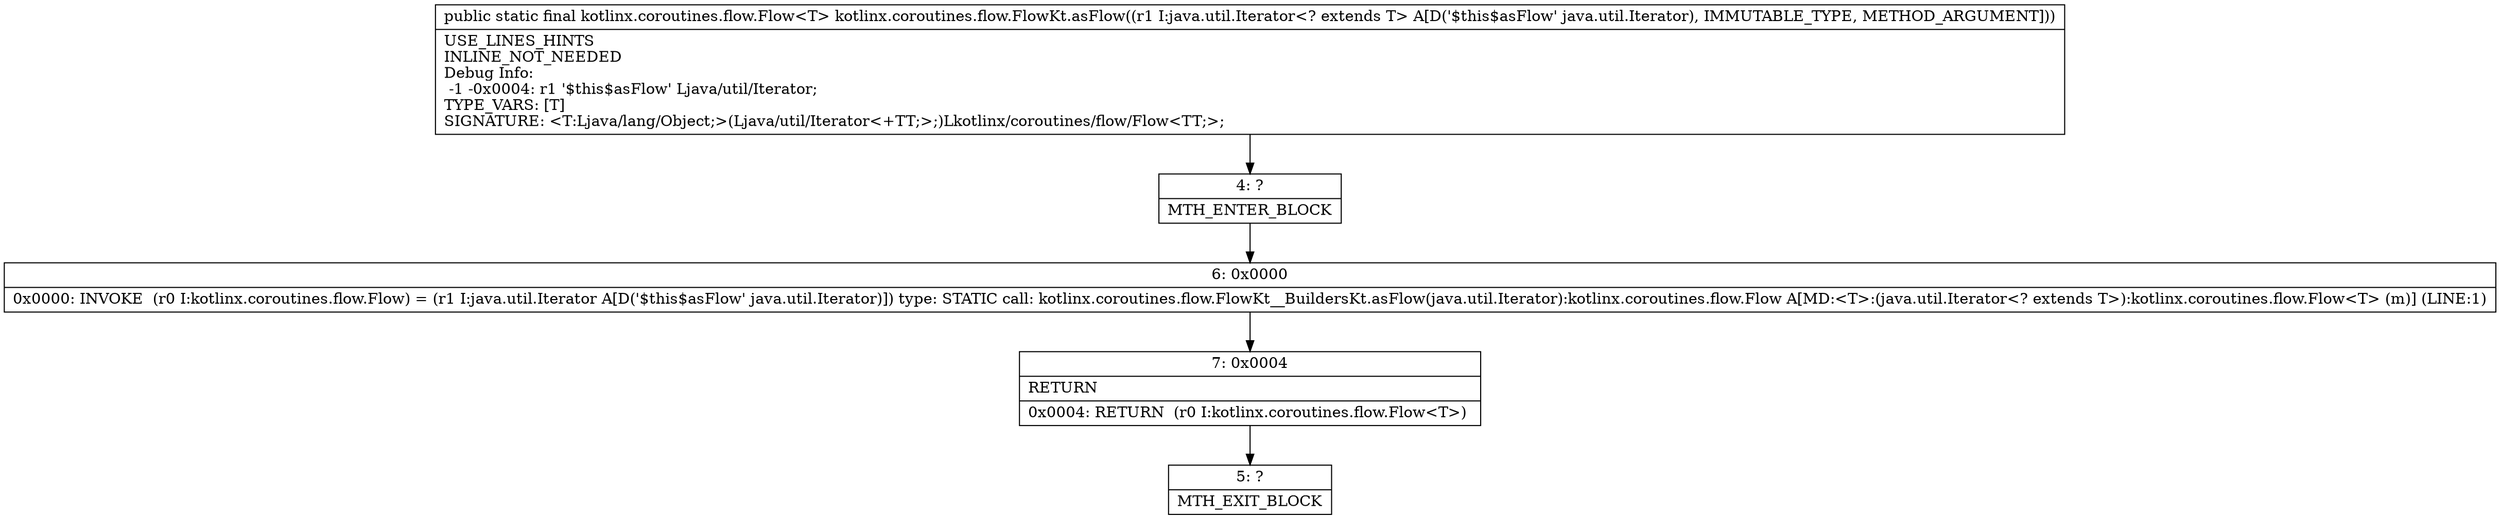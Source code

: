 digraph "CFG forkotlinx.coroutines.flow.FlowKt.asFlow(Ljava\/util\/Iterator;)Lkotlinx\/coroutines\/flow\/Flow;" {
Node_4 [shape=record,label="{4\:\ ?|MTH_ENTER_BLOCK\l}"];
Node_6 [shape=record,label="{6\:\ 0x0000|0x0000: INVOKE  (r0 I:kotlinx.coroutines.flow.Flow) = (r1 I:java.util.Iterator A[D('$this$asFlow' java.util.Iterator)]) type: STATIC call: kotlinx.coroutines.flow.FlowKt__BuildersKt.asFlow(java.util.Iterator):kotlinx.coroutines.flow.Flow A[MD:\<T\>:(java.util.Iterator\<? extends T\>):kotlinx.coroutines.flow.Flow\<T\> (m)] (LINE:1)\l}"];
Node_7 [shape=record,label="{7\:\ 0x0004|RETURN\l|0x0004: RETURN  (r0 I:kotlinx.coroutines.flow.Flow\<T\>) \l}"];
Node_5 [shape=record,label="{5\:\ ?|MTH_EXIT_BLOCK\l}"];
MethodNode[shape=record,label="{public static final kotlinx.coroutines.flow.Flow\<T\> kotlinx.coroutines.flow.FlowKt.asFlow((r1 I:java.util.Iterator\<? extends T\> A[D('$this$asFlow' java.util.Iterator), IMMUTABLE_TYPE, METHOD_ARGUMENT]))  | USE_LINES_HINTS\lINLINE_NOT_NEEDED\lDebug Info:\l  \-1 \-0x0004: r1 '$this$asFlow' Ljava\/util\/Iterator;\lTYPE_VARS: [T]\lSIGNATURE: \<T:Ljava\/lang\/Object;\>(Ljava\/util\/Iterator\<+TT;\>;)Lkotlinx\/coroutines\/flow\/Flow\<TT;\>;\l}"];
MethodNode -> Node_4;Node_4 -> Node_6;
Node_6 -> Node_7;
Node_7 -> Node_5;
}

